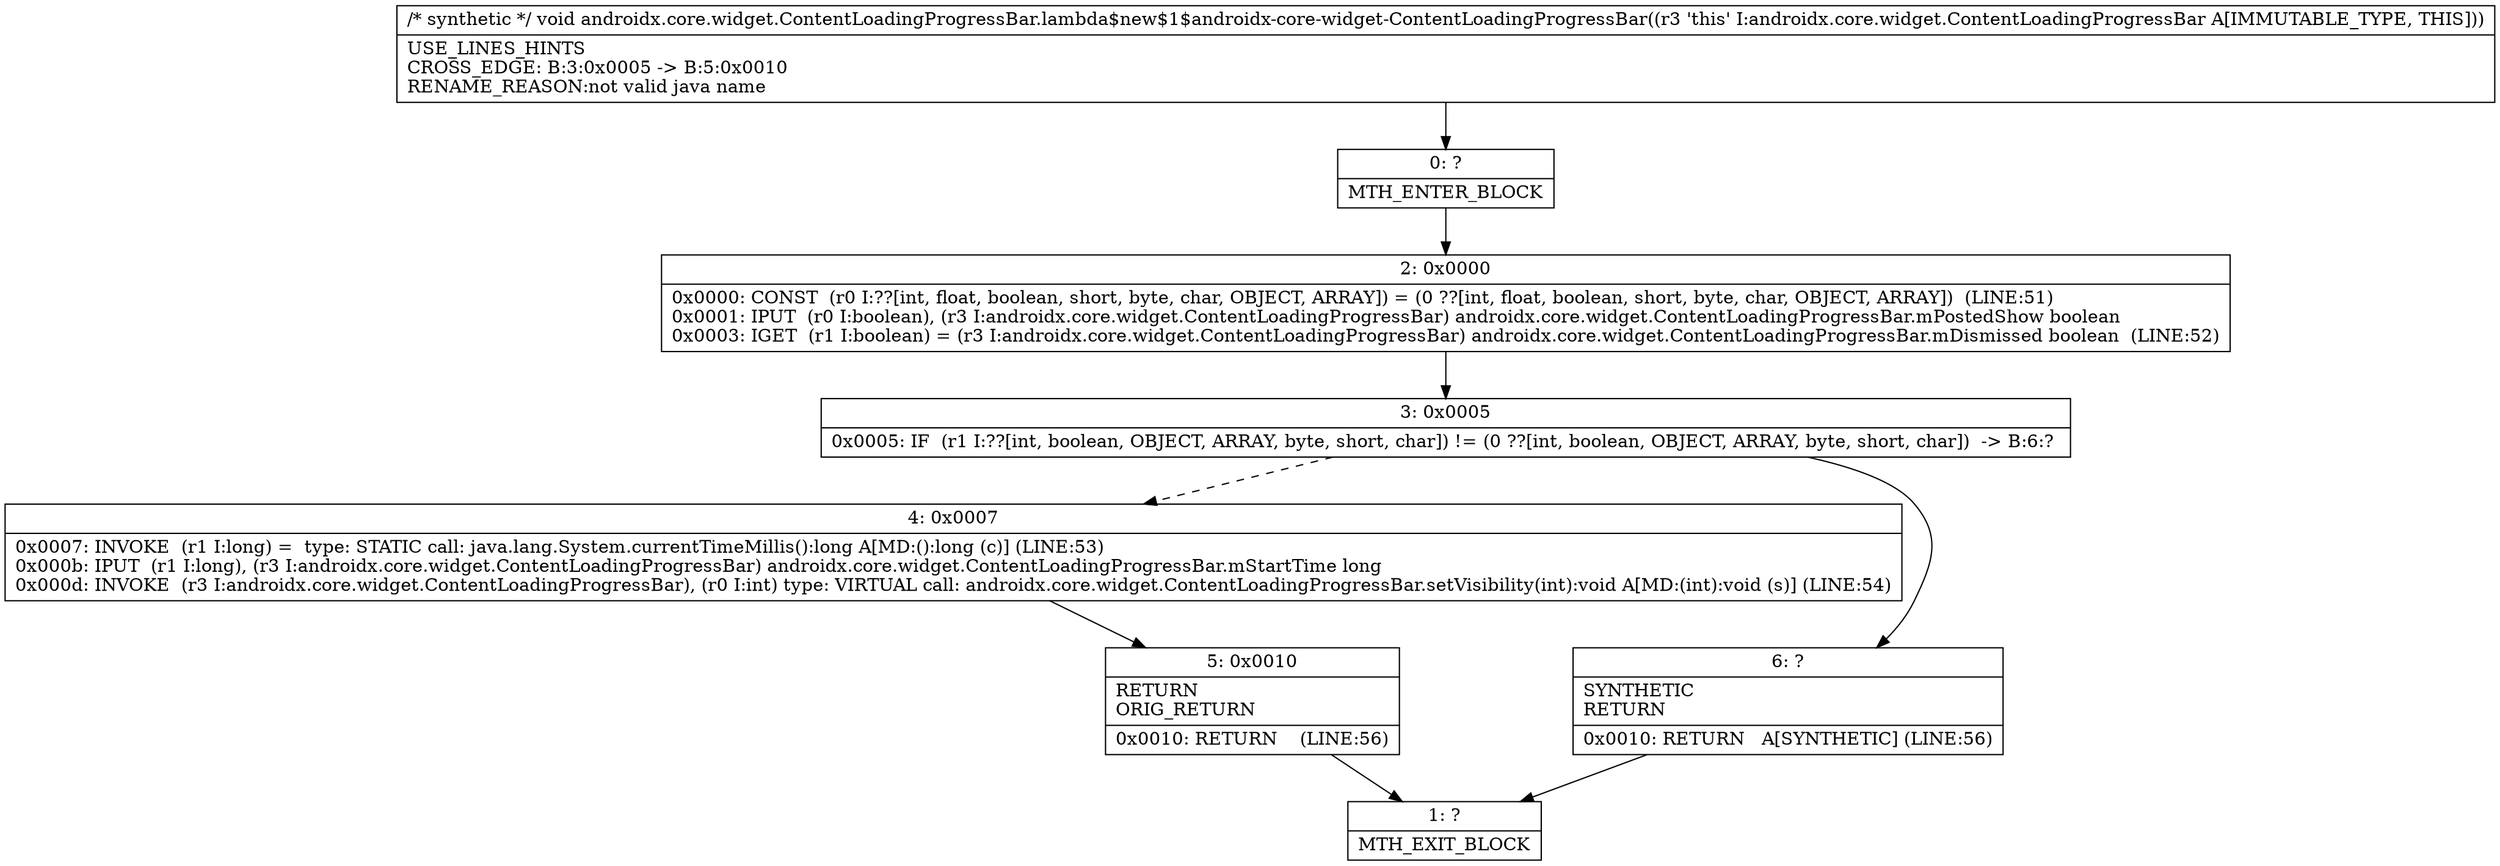 digraph "CFG forandroidx.core.widget.ContentLoadingProgressBar.lambda$new$1$androidx\-core\-widget\-ContentLoadingProgressBar()V" {
Node_0 [shape=record,label="{0\:\ ?|MTH_ENTER_BLOCK\l}"];
Node_2 [shape=record,label="{2\:\ 0x0000|0x0000: CONST  (r0 I:??[int, float, boolean, short, byte, char, OBJECT, ARRAY]) = (0 ??[int, float, boolean, short, byte, char, OBJECT, ARRAY])  (LINE:51)\l0x0001: IPUT  (r0 I:boolean), (r3 I:androidx.core.widget.ContentLoadingProgressBar) androidx.core.widget.ContentLoadingProgressBar.mPostedShow boolean \l0x0003: IGET  (r1 I:boolean) = (r3 I:androidx.core.widget.ContentLoadingProgressBar) androidx.core.widget.ContentLoadingProgressBar.mDismissed boolean  (LINE:52)\l}"];
Node_3 [shape=record,label="{3\:\ 0x0005|0x0005: IF  (r1 I:??[int, boolean, OBJECT, ARRAY, byte, short, char]) != (0 ??[int, boolean, OBJECT, ARRAY, byte, short, char])  \-\> B:6:? \l}"];
Node_4 [shape=record,label="{4\:\ 0x0007|0x0007: INVOKE  (r1 I:long) =  type: STATIC call: java.lang.System.currentTimeMillis():long A[MD:():long (c)] (LINE:53)\l0x000b: IPUT  (r1 I:long), (r3 I:androidx.core.widget.ContentLoadingProgressBar) androidx.core.widget.ContentLoadingProgressBar.mStartTime long \l0x000d: INVOKE  (r3 I:androidx.core.widget.ContentLoadingProgressBar), (r0 I:int) type: VIRTUAL call: androidx.core.widget.ContentLoadingProgressBar.setVisibility(int):void A[MD:(int):void (s)] (LINE:54)\l}"];
Node_5 [shape=record,label="{5\:\ 0x0010|RETURN\lORIG_RETURN\l|0x0010: RETURN    (LINE:56)\l}"];
Node_1 [shape=record,label="{1\:\ ?|MTH_EXIT_BLOCK\l}"];
Node_6 [shape=record,label="{6\:\ ?|SYNTHETIC\lRETURN\l|0x0010: RETURN   A[SYNTHETIC] (LINE:56)\l}"];
MethodNode[shape=record,label="{\/* synthetic *\/ void androidx.core.widget.ContentLoadingProgressBar.lambda$new$1$androidx\-core\-widget\-ContentLoadingProgressBar((r3 'this' I:androidx.core.widget.ContentLoadingProgressBar A[IMMUTABLE_TYPE, THIS]))  | USE_LINES_HINTS\lCROSS_EDGE: B:3:0x0005 \-\> B:5:0x0010\lRENAME_REASON:not valid java name\l}"];
MethodNode -> Node_0;Node_0 -> Node_2;
Node_2 -> Node_3;
Node_3 -> Node_4[style=dashed];
Node_3 -> Node_6;
Node_4 -> Node_5;
Node_5 -> Node_1;
Node_6 -> Node_1;
}

